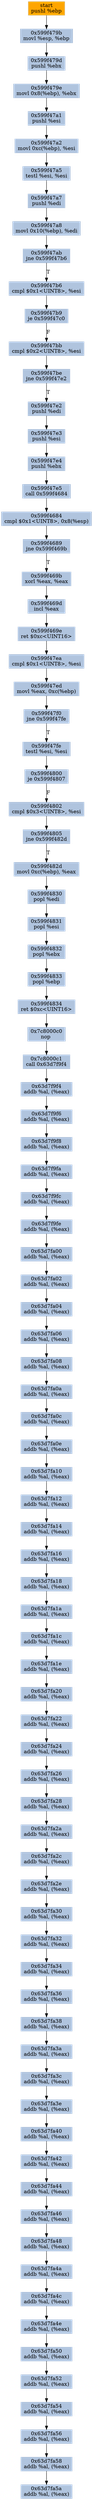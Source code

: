 digraph G {
node[shape=rectangle,style=filled,fillcolor=lightsteelblue,color=lightsteelblue]
bgcolor="transparent"
a0x599f479apushl_ebp[label="start\npushl %ebp",color="lightgrey",fillcolor="orange"];
a0x599f479bmovl_esp_ebp[label="0x599f479b\nmovl %esp, %ebp"];
a0x599f479dpushl_ebx[label="0x599f479d\npushl %ebx"];
a0x599f479emovl_0x8ebp__ebx[label="0x599f479e\nmovl 0x8(%ebp), %ebx"];
a0x599f47a1pushl_esi[label="0x599f47a1\npushl %esi"];
a0x599f47a2movl_0xcebp__esi[label="0x599f47a2\nmovl 0xc(%ebp), %esi"];
a0x599f47a5testl_esi_esi[label="0x599f47a5\ntestl %esi, %esi"];
a0x599f47a7pushl_edi[label="0x599f47a7\npushl %edi"];
a0x599f47a8movl_0x10ebp__edi[label="0x599f47a8\nmovl 0x10(%ebp), %edi"];
a0x599f47abjne_0x599f47b6[label="0x599f47ab\njne 0x599f47b6"];
a0x599f47b6cmpl_0x1UINT8_esi[label="0x599f47b6\ncmpl $0x1<UINT8>, %esi"];
a0x599f47b9je_0x599f47c0[label="0x599f47b9\nje 0x599f47c0"];
a0x599f47bbcmpl_0x2UINT8_esi[label="0x599f47bb\ncmpl $0x2<UINT8>, %esi"];
a0x599f47bejne_0x599f47e2[label="0x599f47be\njne 0x599f47e2"];
a0x599f47e2pushl_edi[label="0x599f47e2\npushl %edi"];
a0x599f47e3pushl_esi[label="0x599f47e3\npushl %esi"];
a0x599f47e4pushl_ebx[label="0x599f47e4\npushl %ebx"];
a0x599f47e5call_0x599f4684[label="0x599f47e5\ncall 0x599f4684"];
a0x599f4684cmpl_0x1UINT8_0x8esp_[label="0x599f4684\ncmpl $0x1<UINT8>, 0x8(%esp)"];
a0x599f4689jne_0x599f469b[label="0x599f4689\njne 0x599f469b"];
a0x599f469bxorl_eax_eax[label="0x599f469b\nxorl %eax, %eax"];
a0x599f469dincl_eax[label="0x599f469d\nincl %eax"];
a0x599f469eret_0xcUINT16[label="0x599f469e\nret $0xc<UINT16>"];
a0x599f47eacmpl_0x1UINT8_esi[label="0x599f47ea\ncmpl $0x1<UINT8>, %esi"];
a0x599f47edmovl_eax_0xcebp_[label="0x599f47ed\nmovl %eax, 0xc(%ebp)"];
a0x599f47f0jne_0x599f47fe[label="0x599f47f0\njne 0x599f47fe"];
a0x599f47fetestl_esi_esi[label="0x599f47fe\ntestl %esi, %esi"];
a0x599f4800je_0x599f4807[label="0x599f4800\nje 0x599f4807"];
a0x599f4802cmpl_0x3UINT8_esi[label="0x599f4802\ncmpl $0x3<UINT8>, %esi"];
a0x599f4805jne_0x599f482d[label="0x599f4805\njne 0x599f482d"];
a0x599f482dmovl_0xcebp__eax[label="0x599f482d\nmovl 0xc(%ebp), %eax"];
a0x599f4830popl_edi[label="0x599f4830\npopl %edi"];
a0x599f4831popl_esi[label="0x599f4831\npopl %esi"];
a0x599f4832popl_ebx[label="0x599f4832\npopl %ebx"];
a0x599f4833popl_ebp[label="0x599f4833\npopl %ebp"];
a0x599f4834ret_0xcUINT16[label="0x599f4834\nret $0xc<UINT16>"];
a0x7c8000c0nop_[label="0x7c8000c0\nnop "];
a0x7c8000c1call_0x63d7f9f4[label="0x7c8000c1\ncall 0x63d7f9f4"];
a0x63d7f9f4addb_al_eax_[label="0x63d7f9f4\naddb %al, (%eax)"];
a0x63d7f9f6addb_al_eax_[label="0x63d7f9f6\naddb %al, (%eax)"];
a0x63d7f9f8addb_al_eax_[label="0x63d7f9f8\naddb %al, (%eax)"];
a0x63d7f9faaddb_al_eax_[label="0x63d7f9fa\naddb %al, (%eax)"];
a0x63d7f9fcaddb_al_eax_[label="0x63d7f9fc\naddb %al, (%eax)"];
a0x63d7f9feaddb_al_eax_[label="0x63d7f9fe\naddb %al, (%eax)"];
a0x63d7fa00addb_al_eax_[label="0x63d7fa00\naddb %al, (%eax)"];
a0x63d7fa02addb_al_eax_[label="0x63d7fa02\naddb %al, (%eax)"];
a0x63d7fa04addb_al_eax_[label="0x63d7fa04\naddb %al, (%eax)"];
a0x63d7fa06addb_al_eax_[label="0x63d7fa06\naddb %al, (%eax)"];
a0x63d7fa08addb_al_eax_[label="0x63d7fa08\naddb %al, (%eax)"];
a0x63d7fa0aaddb_al_eax_[label="0x63d7fa0a\naddb %al, (%eax)"];
a0x63d7fa0caddb_al_eax_[label="0x63d7fa0c\naddb %al, (%eax)"];
a0x63d7fa0eaddb_al_eax_[label="0x63d7fa0e\naddb %al, (%eax)"];
a0x63d7fa10addb_al_eax_[label="0x63d7fa10\naddb %al, (%eax)"];
a0x63d7fa12addb_al_eax_[label="0x63d7fa12\naddb %al, (%eax)"];
a0x63d7fa14addb_al_eax_[label="0x63d7fa14\naddb %al, (%eax)"];
a0x63d7fa16addb_al_eax_[label="0x63d7fa16\naddb %al, (%eax)"];
a0x63d7fa18addb_al_eax_[label="0x63d7fa18\naddb %al, (%eax)"];
a0x63d7fa1aaddb_al_eax_[label="0x63d7fa1a\naddb %al, (%eax)"];
a0x63d7fa1caddb_al_eax_[label="0x63d7fa1c\naddb %al, (%eax)"];
a0x63d7fa1eaddb_al_eax_[label="0x63d7fa1e\naddb %al, (%eax)"];
a0x63d7fa20addb_al_eax_[label="0x63d7fa20\naddb %al, (%eax)"];
a0x63d7fa22addb_al_eax_[label="0x63d7fa22\naddb %al, (%eax)"];
a0x63d7fa24addb_al_eax_[label="0x63d7fa24\naddb %al, (%eax)"];
a0x63d7fa26addb_al_eax_[label="0x63d7fa26\naddb %al, (%eax)"];
a0x63d7fa28addb_al_eax_[label="0x63d7fa28\naddb %al, (%eax)"];
a0x63d7fa2aaddb_al_eax_[label="0x63d7fa2a\naddb %al, (%eax)"];
a0x63d7fa2caddb_al_eax_[label="0x63d7fa2c\naddb %al, (%eax)"];
a0x63d7fa2eaddb_al_eax_[label="0x63d7fa2e\naddb %al, (%eax)"];
a0x63d7fa30addb_al_eax_[label="0x63d7fa30\naddb %al, (%eax)"];
a0x63d7fa32addb_al_eax_[label="0x63d7fa32\naddb %al, (%eax)"];
a0x63d7fa34addb_al_eax_[label="0x63d7fa34\naddb %al, (%eax)"];
a0x63d7fa36addb_al_eax_[label="0x63d7fa36\naddb %al, (%eax)"];
a0x63d7fa38addb_al_eax_[label="0x63d7fa38\naddb %al, (%eax)"];
a0x63d7fa3aaddb_al_eax_[label="0x63d7fa3a\naddb %al, (%eax)"];
a0x63d7fa3caddb_al_eax_[label="0x63d7fa3c\naddb %al, (%eax)"];
a0x63d7fa3eaddb_al_eax_[label="0x63d7fa3e\naddb %al, (%eax)"];
a0x63d7fa40addb_al_eax_[label="0x63d7fa40\naddb %al, (%eax)"];
a0x63d7fa42addb_al_eax_[label="0x63d7fa42\naddb %al, (%eax)"];
a0x63d7fa44addb_al_eax_[label="0x63d7fa44\naddb %al, (%eax)"];
a0x63d7fa46addb_al_eax_[label="0x63d7fa46\naddb %al, (%eax)"];
a0x63d7fa48addb_al_eax_[label="0x63d7fa48\naddb %al, (%eax)"];
a0x63d7fa4aaddb_al_eax_[label="0x63d7fa4a\naddb %al, (%eax)"];
a0x63d7fa4caddb_al_eax_[label="0x63d7fa4c\naddb %al, (%eax)"];
a0x63d7fa4eaddb_al_eax_[label="0x63d7fa4e\naddb %al, (%eax)"];
a0x63d7fa50addb_al_eax_[label="0x63d7fa50\naddb %al, (%eax)"];
a0x63d7fa52addb_al_eax_[label="0x63d7fa52\naddb %al, (%eax)"];
a0x63d7fa54addb_al_eax_[label="0x63d7fa54\naddb %al, (%eax)"];
a0x63d7fa56addb_al_eax_[label="0x63d7fa56\naddb %al, (%eax)"];
a0x63d7fa58addb_al_eax_[label="0x63d7fa58\naddb %al, (%eax)"];
a0x63d7fa5aaddb_al_eax_[label="0x63d7fa5a\naddb %al, (%eax)"];
a0x599f479apushl_ebp -> a0x599f479bmovl_esp_ebp [color="#000000"];
a0x599f479bmovl_esp_ebp -> a0x599f479dpushl_ebx [color="#000000"];
a0x599f479dpushl_ebx -> a0x599f479emovl_0x8ebp__ebx [color="#000000"];
a0x599f479emovl_0x8ebp__ebx -> a0x599f47a1pushl_esi [color="#000000"];
a0x599f47a1pushl_esi -> a0x599f47a2movl_0xcebp__esi [color="#000000"];
a0x599f47a2movl_0xcebp__esi -> a0x599f47a5testl_esi_esi [color="#000000"];
a0x599f47a5testl_esi_esi -> a0x599f47a7pushl_edi [color="#000000"];
a0x599f47a7pushl_edi -> a0x599f47a8movl_0x10ebp__edi [color="#000000"];
a0x599f47a8movl_0x10ebp__edi -> a0x599f47abjne_0x599f47b6 [color="#000000"];
a0x599f47abjne_0x599f47b6 -> a0x599f47b6cmpl_0x1UINT8_esi [color="#000000",label="T"];
a0x599f47b6cmpl_0x1UINT8_esi -> a0x599f47b9je_0x599f47c0 [color="#000000"];
a0x599f47b9je_0x599f47c0 -> a0x599f47bbcmpl_0x2UINT8_esi [color="#000000",label="F"];
a0x599f47bbcmpl_0x2UINT8_esi -> a0x599f47bejne_0x599f47e2 [color="#000000"];
a0x599f47bejne_0x599f47e2 -> a0x599f47e2pushl_edi [color="#000000",label="T"];
a0x599f47e2pushl_edi -> a0x599f47e3pushl_esi [color="#000000"];
a0x599f47e3pushl_esi -> a0x599f47e4pushl_ebx [color="#000000"];
a0x599f47e4pushl_ebx -> a0x599f47e5call_0x599f4684 [color="#000000"];
a0x599f47e5call_0x599f4684 -> a0x599f4684cmpl_0x1UINT8_0x8esp_ [color="#000000"];
a0x599f4684cmpl_0x1UINT8_0x8esp_ -> a0x599f4689jne_0x599f469b [color="#000000"];
a0x599f4689jne_0x599f469b -> a0x599f469bxorl_eax_eax [color="#000000",label="T"];
a0x599f469bxorl_eax_eax -> a0x599f469dincl_eax [color="#000000"];
a0x599f469dincl_eax -> a0x599f469eret_0xcUINT16 [color="#000000"];
a0x599f469eret_0xcUINT16 -> a0x599f47eacmpl_0x1UINT8_esi [color="#000000"];
a0x599f47eacmpl_0x1UINT8_esi -> a0x599f47edmovl_eax_0xcebp_ [color="#000000"];
a0x599f47edmovl_eax_0xcebp_ -> a0x599f47f0jne_0x599f47fe [color="#000000"];
a0x599f47f0jne_0x599f47fe -> a0x599f47fetestl_esi_esi [color="#000000",label="T"];
a0x599f47fetestl_esi_esi -> a0x599f4800je_0x599f4807 [color="#000000"];
a0x599f4800je_0x599f4807 -> a0x599f4802cmpl_0x3UINT8_esi [color="#000000",label="F"];
a0x599f4802cmpl_0x3UINT8_esi -> a0x599f4805jne_0x599f482d [color="#000000"];
a0x599f4805jne_0x599f482d -> a0x599f482dmovl_0xcebp__eax [color="#000000",label="T"];
a0x599f482dmovl_0xcebp__eax -> a0x599f4830popl_edi [color="#000000"];
a0x599f4830popl_edi -> a0x599f4831popl_esi [color="#000000"];
a0x599f4831popl_esi -> a0x599f4832popl_ebx [color="#000000"];
a0x599f4832popl_ebx -> a0x599f4833popl_ebp [color="#000000"];
a0x599f4833popl_ebp -> a0x599f4834ret_0xcUINT16 [color="#000000"];
a0x599f4834ret_0xcUINT16 -> a0x7c8000c0nop_ [color="#000000"];
a0x7c8000c0nop_ -> a0x7c8000c1call_0x63d7f9f4 [color="#000000"];
a0x7c8000c1call_0x63d7f9f4 -> a0x63d7f9f4addb_al_eax_ [color="#000000"];
a0x63d7f9f4addb_al_eax_ -> a0x63d7f9f6addb_al_eax_ [color="#000000"];
a0x63d7f9f6addb_al_eax_ -> a0x63d7f9f8addb_al_eax_ [color="#000000"];
a0x63d7f9f8addb_al_eax_ -> a0x63d7f9faaddb_al_eax_ [color="#000000"];
a0x63d7f9faaddb_al_eax_ -> a0x63d7f9fcaddb_al_eax_ [color="#000000"];
a0x63d7f9fcaddb_al_eax_ -> a0x63d7f9feaddb_al_eax_ [color="#000000"];
a0x63d7f9feaddb_al_eax_ -> a0x63d7fa00addb_al_eax_ [color="#000000"];
a0x63d7fa00addb_al_eax_ -> a0x63d7fa02addb_al_eax_ [color="#000000"];
a0x63d7fa02addb_al_eax_ -> a0x63d7fa04addb_al_eax_ [color="#000000"];
a0x63d7fa04addb_al_eax_ -> a0x63d7fa06addb_al_eax_ [color="#000000"];
a0x63d7fa06addb_al_eax_ -> a0x63d7fa08addb_al_eax_ [color="#000000"];
a0x63d7fa08addb_al_eax_ -> a0x63d7fa0aaddb_al_eax_ [color="#000000"];
a0x63d7fa0aaddb_al_eax_ -> a0x63d7fa0caddb_al_eax_ [color="#000000"];
a0x63d7fa0caddb_al_eax_ -> a0x63d7fa0eaddb_al_eax_ [color="#000000"];
a0x63d7fa0eaddb_al_eax_ -> a0x63d7fa10addb_al_eax_ [color="#000000"];
a0x63d7fa10addb_al_eax_ -> a0x63d7fa12addb_al_eax_ [color="#000000"];
a0x63d7fa12addb_al_eax_ -> a0x63d7fa14addb_al_eax_ [color="#000000"];
a0x63d7fa14addb_al_eax_ -> a0x63d7fa16addb_al_eax_ [color="#000000"];
a0x63d7fa16addb_al_eax_ -> a0x63d7fa18addb_al_eax_ [color="#000000"];
a0x63d7fa18addb_al_eax_ -> a0x63d7fa1aaddb_al_eax_ [color="#000000"];
a0x63d7fa1aaddb_al_eax_ -> a0x63d7fa1caddb_al_eax_ [color="#000000"];
a0x63d7fa1caddb_al_eax_ -> a0x63d7fa1eaddb_al_eax_ [color="#000000"];
a0x63d7fa1eaddb_al_eax_ -> a0x63d7fa20addb_al_eax_ [color="#000000"];
a0x63d7fa20addb_al_eax_ -> a0x63d7fa22addb_al_eax_ [color="#000000"];
a0x63d7fa22addb_al_eax_ -> a0x63d7fa24addb_al_eax_ [color="#000000"];
a0x63d7fa24addb_al_eax_ -> a0x63d7fa26addb_al_eax_ [color="#000000"];
a0x63d7fa26addb_al_eax_ -> a0x63d7fa28addb_al_eax_ [color="#000000"];
a0x63d7fa28addb_al_eax_ -> a0x63d7fa2aaddb_al_eax_ [color="#000000"];
a0x63d7fa2aaddb_al_eax_ -> a0x63d7fa2caddb_al_eax_ [color="#000000"];
a0x63d7fa2caddb_al_eax_ -> a0x63d7fa2eaddb_al_eax_ [color="#000000"];
a0x63d7fa2eaddb_al_eax_ -> a0x63d7fa30addb_al_eax_ [color="#000000"];
a0x63d7fa30addb_al_eax_ -> a0x63d7fa32addb_al_eax_ [color="#000000"];
a0x63d7fa32addb_al_eax_ -> a0x63d7fa34addb_al_eax_ [color="#000000"];
a0x63d7fa34addb_al_eax_ -> a0x63d7fa36addb_al_eax_ [color="#000000"];
a0x63d7fa36addb_al_eax_ -> a0x63d7fa38addb_al_eax_ [color="#000000"];
a0x63d7fa38addb_al_eax_ -> a0x63d7fa3aaddb_al_eax_ [color="#000000"];
a0x63d7fa3aaddb_al_eax_ -> a0x63d7fa3caddb_al_eax_ [color="#000000"];
a0x63d7fa3caddb_al_eax_ -> a0x63d7fa3eaddb_al_eax_ [color="#000000"];
a0x63d7fa3eaddb_al_eax_ -> a0x63d7fa40addb_al_eax_ [color="#000000"];
a0x63d7fa40addb_al_eax_ -> a0x63d7fa42addb_al_eax_ [color="#000000"];
a0x63d7fa42addb_al_eax_ -> a0x63d7fa44addb_al_eax_ [color="#000000"];
a0x63d7fa44addb_al_eax_ -> a0x63d7fa46addb_al_eax_ [color="#000000"];
a0x63d7fa46addb_al_eax_ -> a0x63d7fa48addb_al_eax_ [color="#000000"];
a0x63d7fa48addb_al_eax_ -> a0x63d7fa4aaddb_al_eax_ [color="#000000"];
a0x63d7fa4aaddb_al_eax_ -> a0x63d7fa4caddb_al_eax_ [color="#000000"];
a0x63d7fa4caddb_al_eax_ -> a0x63d7fa4eaddb_al_eax_ [color="#000000"];
a0x63d7fa4eaddb_al_eax_ -> a0x63d7fa50addb_al_eax_ [color="#000000"];
a0x63d7fa50addb_al_eax_ -> a0x63d7fa52addb_al_eax_ [color="#000000"];
a0x63d7fa52addb_al_eax_ -> a0x63d7fa54addb_al_eax_ [color="#000000"];
a0x63d7fa54addb_al_eax_ -> a0x63d7fa56addb_al_eax_ [color="#000000"];
a0x63d7fa56addb_al_eax_ -> a0x63d7fa58addb_al_eax_ [color="#000000"];
a0x63d7fa58addb_al_eax_ -> a0x63d7fa5aaddb_al_eax_ [color="#000000"];
}
